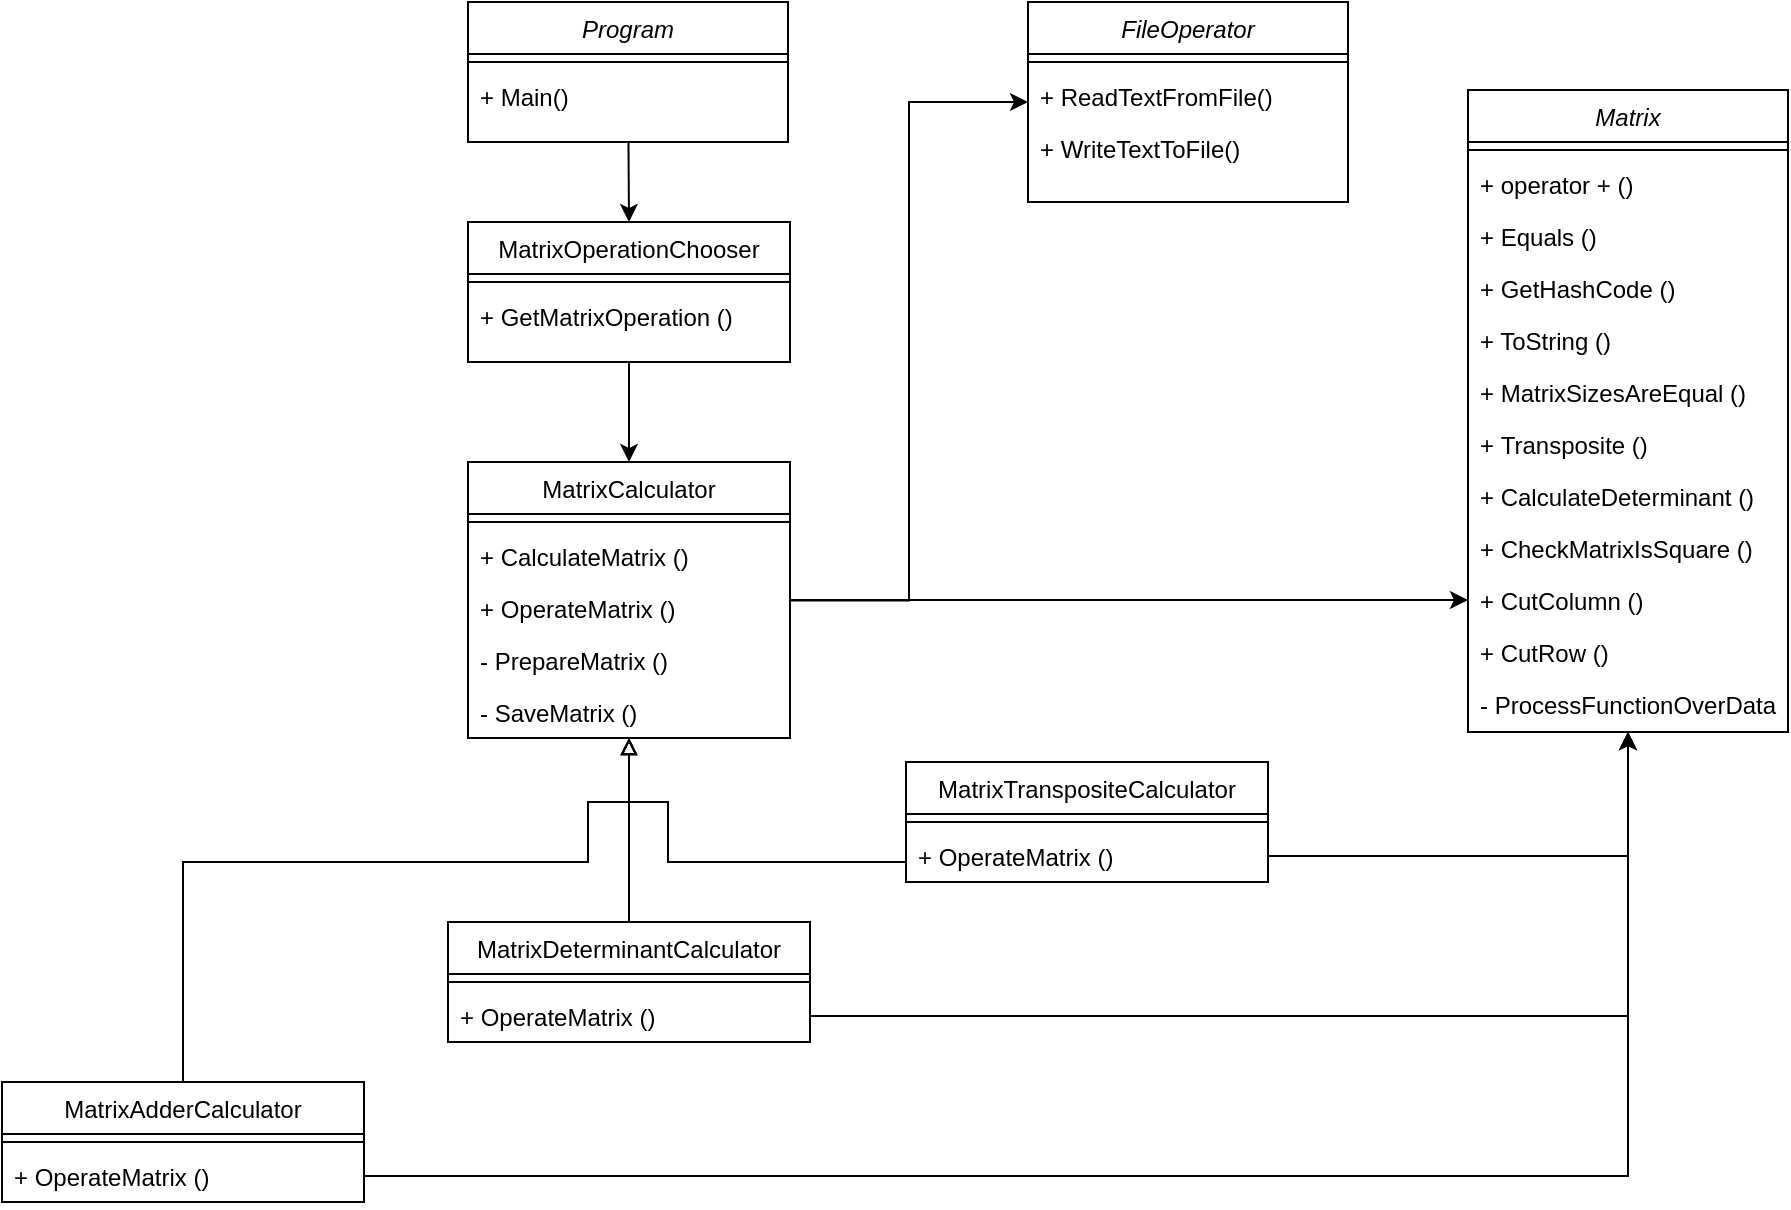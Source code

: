 <mxfile version="13.6.2" type="device"><diagram id="C5RBs43oDa-KdzZeNtuy" name="Page-1"><mxGraphModel dx="2031" dy="1189" grid="1" gridSize="10" guides="1" tooltips="1" connect="1" arrows="1" fold="1" page="1" pageScale="1" pageWidth="827" pageHeight="1169" math="0" shadow="0"><root><mxCell id="WIyWlLk6GJQsqaUBKTNV-0"/><mxCell id="WIyWlLk6GJQsqaUBKTNV-1" parent="WIyWlLk6GJQsqaUBKTNV-0"/><mxCell id="uc-9JXOFVDLEKdGtTpLK-31" value="&lt;br&gt;" style="edgeStyle=orthogonalEdgeStyle;rounded=0;orthogonalLoop=1;jettySize=auto;html=1;entryX=0.5;entryY=1;entryDx=0;entryDy=0;endArrow=block;endFill=0;" edge="1" parent="WIyWlLk6GJQsqaUBKTNV-1" source="uc-9JXOFVDLEKdGtTpLK-11" target="uc-9JXOFVDLEKdGtTpLK-0"><mxGeometry relative="1" as="geometry"><Array as="points"><mxPoint x="218" y="1450"/><mxPoint x="420" y="1450"/><mxPoint x="420" y="1420"/><mxPoint x="441" y="1420"/></Array></mxGeometry></mxCell><mxCell id="uc-9JXOFVDLEKdGtTpLK-29" style="edgeStyle=none;rounded=0;orthogonalLoop=1;jettySize=auto;html=1;entryX=0.5;entryY=1;entryDx=0;entryDy=0;endArrow=block;endFill=0;" edge="1" parent="WIyWlLk6GJQsqaUBKTNV-1" source="uc-9JXOFVDLEKdGtTpLK-17" target="uc-9JXOFVDLEKdGtTpLK-0"><mxGeometry relative="1" as="geometry"/></mxCell><mxCell id="uc-9JXOFVDLEKdGtTpLK-30" style="edgeStyle=orthogonalEdgeStyle;rounded=0;orthogonalLoop=1;jettySize=auto;html=1;entryX=0.5;entryY=1;entryDx=0;entryDy=0;endArrow=block;endFill=0;" edge="1" parent="WIyWlLk6GJQsqaUBKTNV-1" source="uc-9JXOFVDLEKdGtTpLK-20" target="uc-9JXOFVDLEKdGtTpLK-0"><mxGeometry relative="1" as="geometry"><Array as="points"><mxPoint x="460" y="1450"/><mxPoint x="460" y="1420"/><mxPoint x="441" y="1420"/></Array></mxGeometry></mxCell><mxCell id="uc-9JXOFVDLEKdGtTpLK-95" style="edgeStyle=orthogonalEdgeStyle;rounded=0;orthogonalLoop=1;jettySize=auto;html=1;entryX=0;entryY=0.5;entryDx=0;entryDy=0;endArrow=classic;endFill=1;" edge="1" parent="WIyWlLk6GJQsqaUBKTNV-1" source="uc-9JXOFVDLEKdGtTpLK-0" target="uc-9JXOFVDLEKdGtTpLK-69"><mxGeometry relative="1" as="geometry"/></mxCell><mxCell id="uc-9JXOFVDLEKdGtTpLK-0" value="MatrixCalculator" style="swimlane;fontStyle=0;align=center;verticalAlign=top;childLayout=stackLayout;horizontal=1;startSize=26;horizontalStack=0;resizeParent=1;resizeLast=0;collapsible=1;marginBottom=0;rounded=0;shadow=0;strokeWidth=1;" vertex="1" parent="WIyWlLk6GJQsqaUBKTNV-1"><mxGeometry x="360" y="1250" width="161" height="138" as="geometry"><mxRectangle x="130" y="380" width="160" height="26" as="alternateBounds"/></mxGeometry></mxCell><mxCell id="uc-9JXOFVDLEKdGtTpLK-1" value="" style="line;html=1;strokeWidth=1;align=left;verticalAlign=middle;spacingTop=-1;spacingLeft=3;spacingRight=3;rotatable=0;labelPosition=right;points=[];portConstraint=eastwest;" vertex="1" parent="uc-9JXOFVDLEKdGtTpLK-0"><mxGeometry y="26" width="161" height="8" as="geometry"/></mxCell><mxCell id="uc-9JXOFVDLEKdGtTpLK-2" value="+ CalculateMatrix ()" style="text;align=left;verticalAlign=top;spacingLeft=4;spacingRight=4;overflow=hidden;rotatable=0;points=[[0,0.5],[1,0.5]];portConstraint=eastwest;" vertex="1" parent="uc-9JXOFVDLEKdGtTpLK-0"><mxGeometry y="34" width="161" height="26" as="geometry"/></mxCell><mxCell id="uc-9JXOFVDLEKdGtTpLK-8" value="+ OperateMatrix ()" style="text;align=left;verticalAlign=top;spacingLeft=4;spacingRight=4;overflow=hidden;rotatable=0;points=[[0,0.5],[1,0.5]];portConstraint=eastwest;" vertex="1" parent="uc-9JXOFVDLEKdGtTpLK-0"><mxGeometry y="60" width="161" height="26" as="geometry"/></mxCell><mxCell id="uc-9JXOFVDLEKdGtTpLK-3" value="- PrepareMatrix ()" style="text;align=left;verticalAlign=top;spacingLeft=4;spacingRight=4;overflow=hidden;rotatable=0;points=[[0,0.5],[1,0.5]];portConstraint=eastwest;" vertex="1" parent="uc-9JXOFVDLEKdGtTpLK-0"><mxGeometry y="86" width="161" height="26" as="geometry"/></mxCell><mxCell id="uc-9JXOFVDLEKdGtTpLK-9" value="- SaveMatrix ()" style="text;align=left;verticalAlign=top;spacingLeft=4;spacingRight=4;overflow=hidden;rotatable=0;points=[[0,0.5],[1,0.5]];portConstraint=eastwest;" vertex="1" parent="uc-9JXOFVDLEKdGtTpLK-0"><mxGeometry y="112" width="161" height="26" as="geometry"/></mxCell><mxCell id="uc-9JXOFVDLEKdGtTpLK-38" style="edgeStyle=none;rounded=0;orthogonalLoop=1;jettySize=auto;html=1;entryX=0.5;entryY=0;entryDx=0;entryDy=0;endArrow=classic;endFill=1;" edge="1" parent="WIyWlLk6GJQsqaUBKTNV-1" source="uc-9JXOFVDLEKdGtTpLK-32" target="uc-9JXOFVDLEKdGtTpLK-0"><mxGeometry relative="1" as="geometry"/></mxCell><mxCell id="uc-9JXOFVDLEKdGtTpLK-32" value="MatrixOperationChooser" style="swimlane;fontStyle=0;align=center;verticalAlign=top;childLayout=stackLayout;horizontal=1;startSize=26;horizontalStack=0;resizeParent=1;resizeLast=0;collapsible=1;marginBottom=0;rounded=0;shadow=0;strokeWidth=1;" vertex="1" parent="WIyWlLk6GJQsqaUBKTNV-1"><mxGeometry x="360" y="1130" width="161" height="70" as="geometry"><mxRectangle x="130" y="380" width="160" height="26" as="alternateBounds"/></mxGeometry></mxCell><mxCell id="uc-9JXOFVDLEKdGtTpLK-33" value="" style="line;html=1;strokeWidth=1;align=left;verticalAlign=middle;spacingTop=-1;spacingLeft=3;spacingRight=3;rotatable=0;labelPosition=right;points=[];portConstraint=eastwest;" vertex="1" parent="uc-9JXOFVDLEKdGtTpLK-32"><mxGeometry y="26" width="161" height="8" as="geometry"/></mxCell><mxCell id="uc-9JXOFVDLEKdGtTpLK-34" value="+ GetMatrixOperation ()" style="text;align=left;verticalAlign=top;spacingLeft=4;spacingRight=4;overflow=hidden;rotatable=0;points=[[0,0.5],[1,0.5]];portConstraint=eastwest;" vertex="1" parent="uc-9JXOFVDLEKdGtTpLK-32"><mxGeometry y="34" width="161" height="26" as="geometry"/></mxCell><mxCell id="uc-9JXOFVDLEKdGtTpLK-47" style="edgeStyle=none;rounded=0;orthogonalLoop=1;jettySize=auto;html=1;entryX=0.5;entryY=0;entryDx=0;entryDy=0;endArrow=classic;endFill=1;" edge="1" parent="WIyWlLk6GJQsqaUBKTNV-1" source="uc-9JXOFVDLEKdGtTpLK-39" target="uc-9JXOFVDLEKdGtTpLK-32"><mxGeometry relative="1" as="geometry"/></mxCell><mxCell id="uc-9JXOFVDLEKdGtTpLK-39" value="Program" style="swimlane;fontStyle=2;align=center;verticalAlign=top;childLayout=stackLayout;horizontal=1;startSize=26;horizontalStack=0;resizeParent=1;resizeLast=0;collapsible=1;marginBottom=0;rounded=0;shadow=0;strokeWidth=1;" vertex="1" parent="WIyWlLk6GJQsqaUBKTNV-1"><mxGeometry x="360" y="1020" width="160" height="70" as="geometry"><mxRectangle x="230" y="140" width="160" height="26" as="alternateBounds"/></mxGeometry></mxCell><mxCell id="uc-9JXOFVDLEKdGtTpLK-40" value="" style="line;html=1;strokeWidth=1;align=left;verticalAlign=middle;spacingTop=-1;spacingLeft=3;spacingRight=3;rotatable=0;labelPosition=right;points=[];portConstraint=eastwest;" vertex="1" parent="uc-9JXOFVDLEKdGtTpLK-39"><mxGeometry y="26" width="160" height="8" as="geometry"/></mxCell><mxCell id="uc-9JXOFVDLEKdGtTpLK-41" value="+ Main()" style="text;align=left;verticalAlign=top;spacingLeft=4;spacingRight=4;overflow=hidden;rotatable=0;points=[[0,0.5],[1,0.5]];portConstraint=eastwest;" vertex="1" parent="uc-9JXOFVDLEKdGtTpLK-39"><mxGeometry y="34" width="160" height="26" as="geometry"/></mxCell><mxCell id="uc-9JXOFVDLEKdGtTpLK-46" style="edgeStyle=orthogonalEdgeStyle;rounded=0;orthogonalLoop=1;jettySize=auto;html=1;entryX=0;entryY=0.5;entryDx=0;entryDy=0;endArrow=classic;endFill=1;exitX=1.002;exitY=0.357;exitDx=0;exitDy=0;exitPerimeter=0;" edge="1" parent="WIyWlLk6GJQsqaUBKTNV-1" source="uc-9JXOFVDLEKdGtTpLK-8" target="uc-9JXOFVDLEKdGtTpLK-42"><mxGeometry relative="1" as="geometry"/></mxCell><mxCell id="uc-9JXOFVDLEKdGtTpLK-42" value="FileOperator" style="swimlane;fontStyle=2;align=center;verticalAlign=top;childLayout=stackLayout;horizontal=1;startSize=26;horizontalStack=0;resizeParent=1;resizeLast=0;collapsible=1;marginBottom=0;rounded=0;shadow=0;strokeWidth=1;" vertex="1" parent="WIyWlLk6GJQsqaUBKTNV-1"><mxGeometry x="640" y="1020" width="160" height="100" as="geometry"><mxRectangle x="230" y="140" width="160" height="26" as="alternateBounds"/></mxGeometry></mxCell><mxCell id="uc-9JXOFVDLEKdGtTpLK-43" value="" style="line;html=1;strokeWidth=1;align=left;verticalAlign=middle;spacingTop=-1;spacingLeft=3;spacingRight=3;rotatable=0;labelPosition=right;points=[];portConstraint=eastwest;" vertex="1" parent="uc-9JXOFVDLEKdGtTpLK-42"><mxGeometry y="26" width="160" height="8" as="geometry"/></mxCell><mxCell id="uc-9JXOFVDLEKdGtTpLK-44" value="+ ReadTextFromFile()" style="text;align=left;verticalAlign=top;spacingLeft=4;spacingRight=4;overflow=hidden;rotatable=0;points=[[0,0.5],[1,0.5]];portConstraint=eastwest;" vertex="1" parent="uc-9JXOFVDLEKdGtTpLK-42"><mxGeometry y="34" width="160" height="26" as="geometry"/></mxCell><mxCell id="uc-9JXOFVDLEKdGtTpLK-45" value="+ WriteTextToFile()" style="text;align=left;verticalAlign=top;spacingLeft=4;spacingRight=4;overflow=hidden;rotatable=0;points=[[0,0.5],[1,0.5]];portConstraint=eastwest;" vertex="1" parent="uc-9JXOFVDLEKdGtTpLK-42"><mxGeometry y="60" width="160" height="26" as="geometry"/></mxCell><mxCell id="uc-9JXOFVDLEKdGtTpLK-17" value="MatrixDeterminantCalculator" style="swimlane;fontStyle=0;align=center;verticalAlign=top;childLayout=stackLayout;horizontal=1;startSize=26;horizontalStack=0;resizeParent=1;resizeLast=0;collapsible=1;marginBottom=0;rounded=0;shadow=0;strokeWidth=1;" vertex="1" parent="WIyWlLk6GJQsqaUBKTNV-1"><mxGeometry x="350" y="1480" width="181" height="60" as="geometry"><mxRectangle x="130" y="380" width="160" height="26" as="alternateBounds"/></mxGeometry></mxCell><mxCell id="uc-9JXOFVDLEKdGtTpLK-18" value="" style="line;html=1;strokeWidth=1;align=left;verticalAlign=middle;spacingTop=-1;spacingLeft=3;spacingRight=3;rotatable=0;labelPosition=right;points=[];portConstraint=eastwest;" vertex="1" parent="uc-9JXOFVDLEKdGtTpLK-17"><mxGeometry y="26" width="181" height="8" as="geometry"/></mxCell><mxCell id="uc-9JXOFVDLEKdGtTpLK-19" value="+ OperateMatrix ()" style="text;align=left;verticalAlign=top;spacingLeft=4;spacingRight=4;overflow=hidden;rotatable=0;points=[[0,0.5],[1,0.5]];portConstraint=eastwest;" vertex="1" parent="uc-9JXOFVDLEKdGtTpLK-17"><mxGeometry y="34" width="181" height="26" as="geometry"/></mxCell><mxCell id="uc-9JXOFVDLEKdGtTpLK-11" value="MatrixAdderCalculator" style="swimlane;fontStyle=0;align=center;verticalAlign=top;childLayout=stackLayout;horizontal=1;startSize=26;horizontalStack=0;resizeParent=1;resizeLast=0;collapsible=1;marginBottom=0;rounded=0;shadow=0;strokeWidth=1;" vertex="1" parent="WIyWlLk6GJQsqaUBKTNV-1"><mxGeometry x="127" y="1560" width="181" height="60" as="geometry"><mxRectangle x="130" y="380" width="160" height="26" as="alternateBounds"/></mxGeometry></mxCell><mxCell id="uc-9JXOFVDLEKdGtTpLK-12" value="" style="line;html=1;strokeWidth=1;align=left;verticalAlign=middle;spacingTop=-1;spacingLeft=3;spacingRight=3;rotatable=0;labelPosition=right;points=[];portConstraint=eastwest;" vertex="1" parent="uc-9JXOFVDLEKdGtTpLK-11"><mxGeometry y="26" width="181" height="8" as="geometry"/></mxCell><mxCell id="uc-9JXOFVDLEKdGtTpLK-14" value="+ OperateMatrix ()" style="text;align=left;verticalAlign=top;spacingLeft=4;spacingRight=4;overflow=hidden;rotatable=0;points=[[0,0.5],[1,0.5]];portConstraint=eastwest;" vertex="1" parent="uc-9JXOFVDLEKdGtTpLK-11"><mxGeometry y="34" width="181" height="26" as="geometry"/></mxCell><mxCell id="uc-9JXOFVDLEKdGtTpLK-20" value="MatrixTranspositeCalculator" style="swimlane;fontStyle=0;align=center;verticalAlign=top;childLayout=stackLayout;horizontal=1;startSize=26;horizontalStack=0;resizeParent=1;resizeLast=0;collapsible=1;marginBottom=0;rounded=0;shadow=0;strokeWidth=1;" vertex="1" parent="WIyWlLk6GJQsqaUBKTNV-1"><mxGeometry x="579" y="1400" width="181" height="60" as="geometry"><mxRectangle x="130" y="380" width="160" height="26" as="alternateBounds"/></mxGeometry></mxCell><mxCell id="uc-9JXOFVDLEKdGtTpLK-21" value="" style="line;html=1;strokeWidth=1;align=left;verticalAlign=middle;spacingTop=-1;spacingLeft=3;spacingRight=3;rotatable=0;labelPosition=right;points=[];portConstraint=eastwest;" vertex="1" parent="uc-9JXOFVDLEKdGtTpLK-20"><mxGeometry y="26" width="181" height="8" as="geometry"/></mxCell><mxCell id="uc-9JXOFVDLEKdGtTpLK-22" value="+ OperateMatrix ()" style="text;align=left;verticalAlign=top;spacingLeft=4;spacingRight=4;overflow=hidden;rotatable=0;points=[[0,0.5],[1,0.5]];portConstraint=eastwest;" vertex="1" parent="uc-9JXOFVDLEKdGtTpLK-20"><mxGeometry y="34" width="181" height="26" as="geometry"/></mxCell><mxCell id="uc-9JXOFVDLEKdGtTpLK-91" style="edgeStyle=orthogonalEdgeStyle;rounded=0;orthogonalLoop=1;jettySize=auto;html=1;entryX=0.5;entryY=1;entryDx=0;entryDy=0;endArrow=classic;endFill=1;" edge="1" parent="WIyWlLk6GJQsqaUBKTNV-1" source="uc-9JXOFVDLEKdGtTpLK-19" target="uc-9JXOFVDLEKdGtTpLK-48"><mxGeometry relative="1" as="geometry"/></mxCell><mxCell id="uc-9JXOFVDLEKdGtTpLK-92" style="edgeStyle=orthogonalEdgeStyle;rounded=0;orthogonalLoop=1;jettySize=auto;html=1;endArrow=classic;endFill=1;entryX=0.5;entryY=1;entryDx=0;entryDy=0;" edge="1" parent="WIyWlLk6GJQsqaUBKTNV-1" source="uc-9JXOFVDLEKdGtTpLK-14" target="uc-9JXOFVDLEKdGtTpLK-48"><mxGeometry relative="1" as="geometry"><mxPoint x="940" y="1400" as="targetPoint"/></mxGeometry></mxCell><mxCell id="uc-9JXOFVDLEKdGtTpLK-93" style="edgeStyle=orthogonalEdgeStyle;rounded=0;orthogonalLoop=1;jettySize=auto;html=1;entryX=0.5;entryY=1;entryDx=0;entryDy=0;endArrow=classic;endFill=1;" edge="1" parent="WIyWlLk6GJQsqaUBKTNV-1" source="uc-9JXOFVDLEKdGtTpLK-22" target="uc-9JXOFVDLEKdGtTpLK-48"><mxGeometry relative="1" as="geometry"/></mxCell><mxCell id="uc-9JXOFVDLEKdGtTpLK-48" value="Matrix" style="swimlane;fontStyle=2;align=center;verticalAlign=top;childLayout=stackLayout;horizontal=1;startSize=26;horizontalStack=0;resizeParent=1;resizeLast=0;collapsible=1;marginBottom=0;rounded=0;shadow=0;strokeWidth=1;" vertex="1" parent="WIyWlLk6GJQsqaUBKTNV-1"><mxGeometry x="860" y="1064" width="160" height="321" as="geometry"><mxRectangle x="230" y="140" width="160" height="26" as="alternateBounds"/></mxGeometry></mxCell><mxCell id="uc-9JXOFVDLEKdGtTpLK-49" value="" style="line;html=1;strokeWidth=1;align=left;verticalAlign=middle;spacingTop=-1;spacingLeft=3;spacingRight=3;rotatable=0;labelPosition=right;points=[];portConstraint=eastwest;" vertex="1" parent="uc-9JXOFVDLEKdGtTpLK-48"><mxGeometry y="26" width="160" height="8" as="geometry"/></mxCell><mxCell id="uc-9JXOFVDLEKdGtTpLK-50" value="+ operator + ()" style="text;align=left;verticalAlign=top;spacingLeft=4;spacingRight=4;overflow=hidden;rotatable=0;points=[[0,0.5],[1,0.5]];portConstraint=eastwest;" vertex="1" parent="uc-9JXOFVDLEKdGtTpLK-48"><mxGeometry y="34" width="160" height="26" as="geometry"/></mxCell><mxCell id="uc-9JXOFVDLEKdGtTpLK-51" value="+ Equals ()" style="text;align=left;verticalAlign=top;spacingLeft=4;spacingRight=4;overflow=hidden;rotatable=0;points=[[0,0.5],[1,0.5]];portConstraint=eastwest;" vertex="1" parent="uc-9JXOFVDLEKdGtTpLK-48"><mxGeometry y="60" width="160" height="26" as="geometry"/></mxCell><mxCell id="uc-9JXOFVDLEKdGtTpLK-56" value="+ GetHashCode ()" style="text;align=left;verticalAlign=top;spacingLeft=4;spacingRight=4;overflow=hidden;rotatable=0;points=[[0,0.5],[1,0.5]];portConstraint=eastwest;" vertex="1" parent="uc-9JXOFVDLEKdGtTpLK-48"><mxGeometry y="86" width="160" height="26" as="geometry"/></mxCell><mxCell id="uc-9JXOFVDLEKdGtTpLK-67" value="+ ToString ()" style="text;align=left;verticalAlign=top;spacingLeft=4;spacingRight=4;overflow=hidden;rotatable=0;points=[[0,0.5],[1,0.5]];portConstraint=eastwest;" vertex="1" parent="uc-9JXOFVDLEKdGtTpLK-48"><mxGeometry y="112" width="160" height="26" as="geometry"/></mxCell><mxCell id="uc-9JXOFVDLEKdGtTpLK-66" value="+ MatrixSizesAreEqual ()" style="text;align=left;verticalAlign=top;spacingLeft=4;spacingRight=4;overflow=hidden;rotatable=0;points=[[0,0.5],[1,0.5]];portConstraint=eastwest;" vertex="1" parent="uc-9JXOFVDLEKdGtTpLK-48"><mxGeometry y="138" width="160" height="26" as="geometry"/></mxCell><mxCell id="uc-9JXOFVDLEKdGtTpLK-57" value="+ Transposite ()" style="text;align=left;verticalAlign=top;spacingLeft=4;spacingRight=4;overflow=hidden;rotatable=0;points=[[0,0.5],[1,0.5]];portConstraint=eastwest;" vertex="1" parent="uc-9JXOFVDLEKdGtTpLK-48"><mxGeometry y="164" width="160" height="26" as="geometry"/></mxCell><mxCell id="uc-9JXOFVDLEKdGtTpLK-58" value="+ CalculateDeterminant ()" style="text;align=left;verticalAlign=top;spacingLeft=4;spacingRight=4;overflow=hidden;rotatable=0;points=[[0,0.5],[1,0.5]];portConstraint=eastwest;" vertex="1" parent="uc-9JXOFVDLEKdGtTpLK-48"><mxGeometry y="190" width="160" height="26" as="geometry"/></mxCell><mxCell id="uc-9JXOFVDLEKdGtTpLK-68" value="+ CheckMatrixIsSquare ()" style="text;align=left;verticalAlign=top;spacingLeft=4;spacingRight=4;overflow=hidden;rotatable=0;points=[[0,0.5],[1,0.5]];portConstraint=eastwest;" vertex="1" parent="uc-9JXOFVDLEKdGtTpLK-48"><mxGeometry y="216" width="160" height="26" as="geometry"/></mxCell><mxCell id="uc-9JXOFVDLEKdGtTpLK-69" value="+ CutColumn ()" style="text;align=left;verticalAlign=top;spacingLeft=4;spacingRight=4;overflow=hidden;rotatable=0;points=[[0,0.5],[1,0.5]];portConstraint=eastwest;" vertex="1" parent="uc-9JXOFVDLEKdGtTpLK-48"><mxGeometry y="242" width="160" height="26" as="geometry"/></mxCell><mxCell id="uc-9JXOFVDLEKdGtTpLK-71" value="+ CutRow ()" style="text;align=left;verticalAlign=top;spacingLeft=4;spacingRight=4;overflow=hidden;rotatable=0;points=[[0,0.5],[1,0.5]];portConstraint=eastwest;" vertex="1" parent="uc-9JXOFVDLEKdGtTpLK-48"><mxGeometry y="268" width="160" height="26" as="geometry"/></mxCell><mxCell id="uc-9JXOFVDLEKdGtTpLK-70" value="- ProcessFunctionOverData ()" style="text;align=left;verticalAlign=top;spacingLeft=4;spacingRight=4;overflow=hidden;rotatable=0;points=[[0,0.5],[1,0.5]];portConstraint=eastwest;" vertex="1" parent="uc-9JXOFVDLEKdGtTpLK-48"><mxGeometry y="294" width="160" height="26" as="geometry"/></mxCell></root></mxGraphModel></diagram></mxfile>